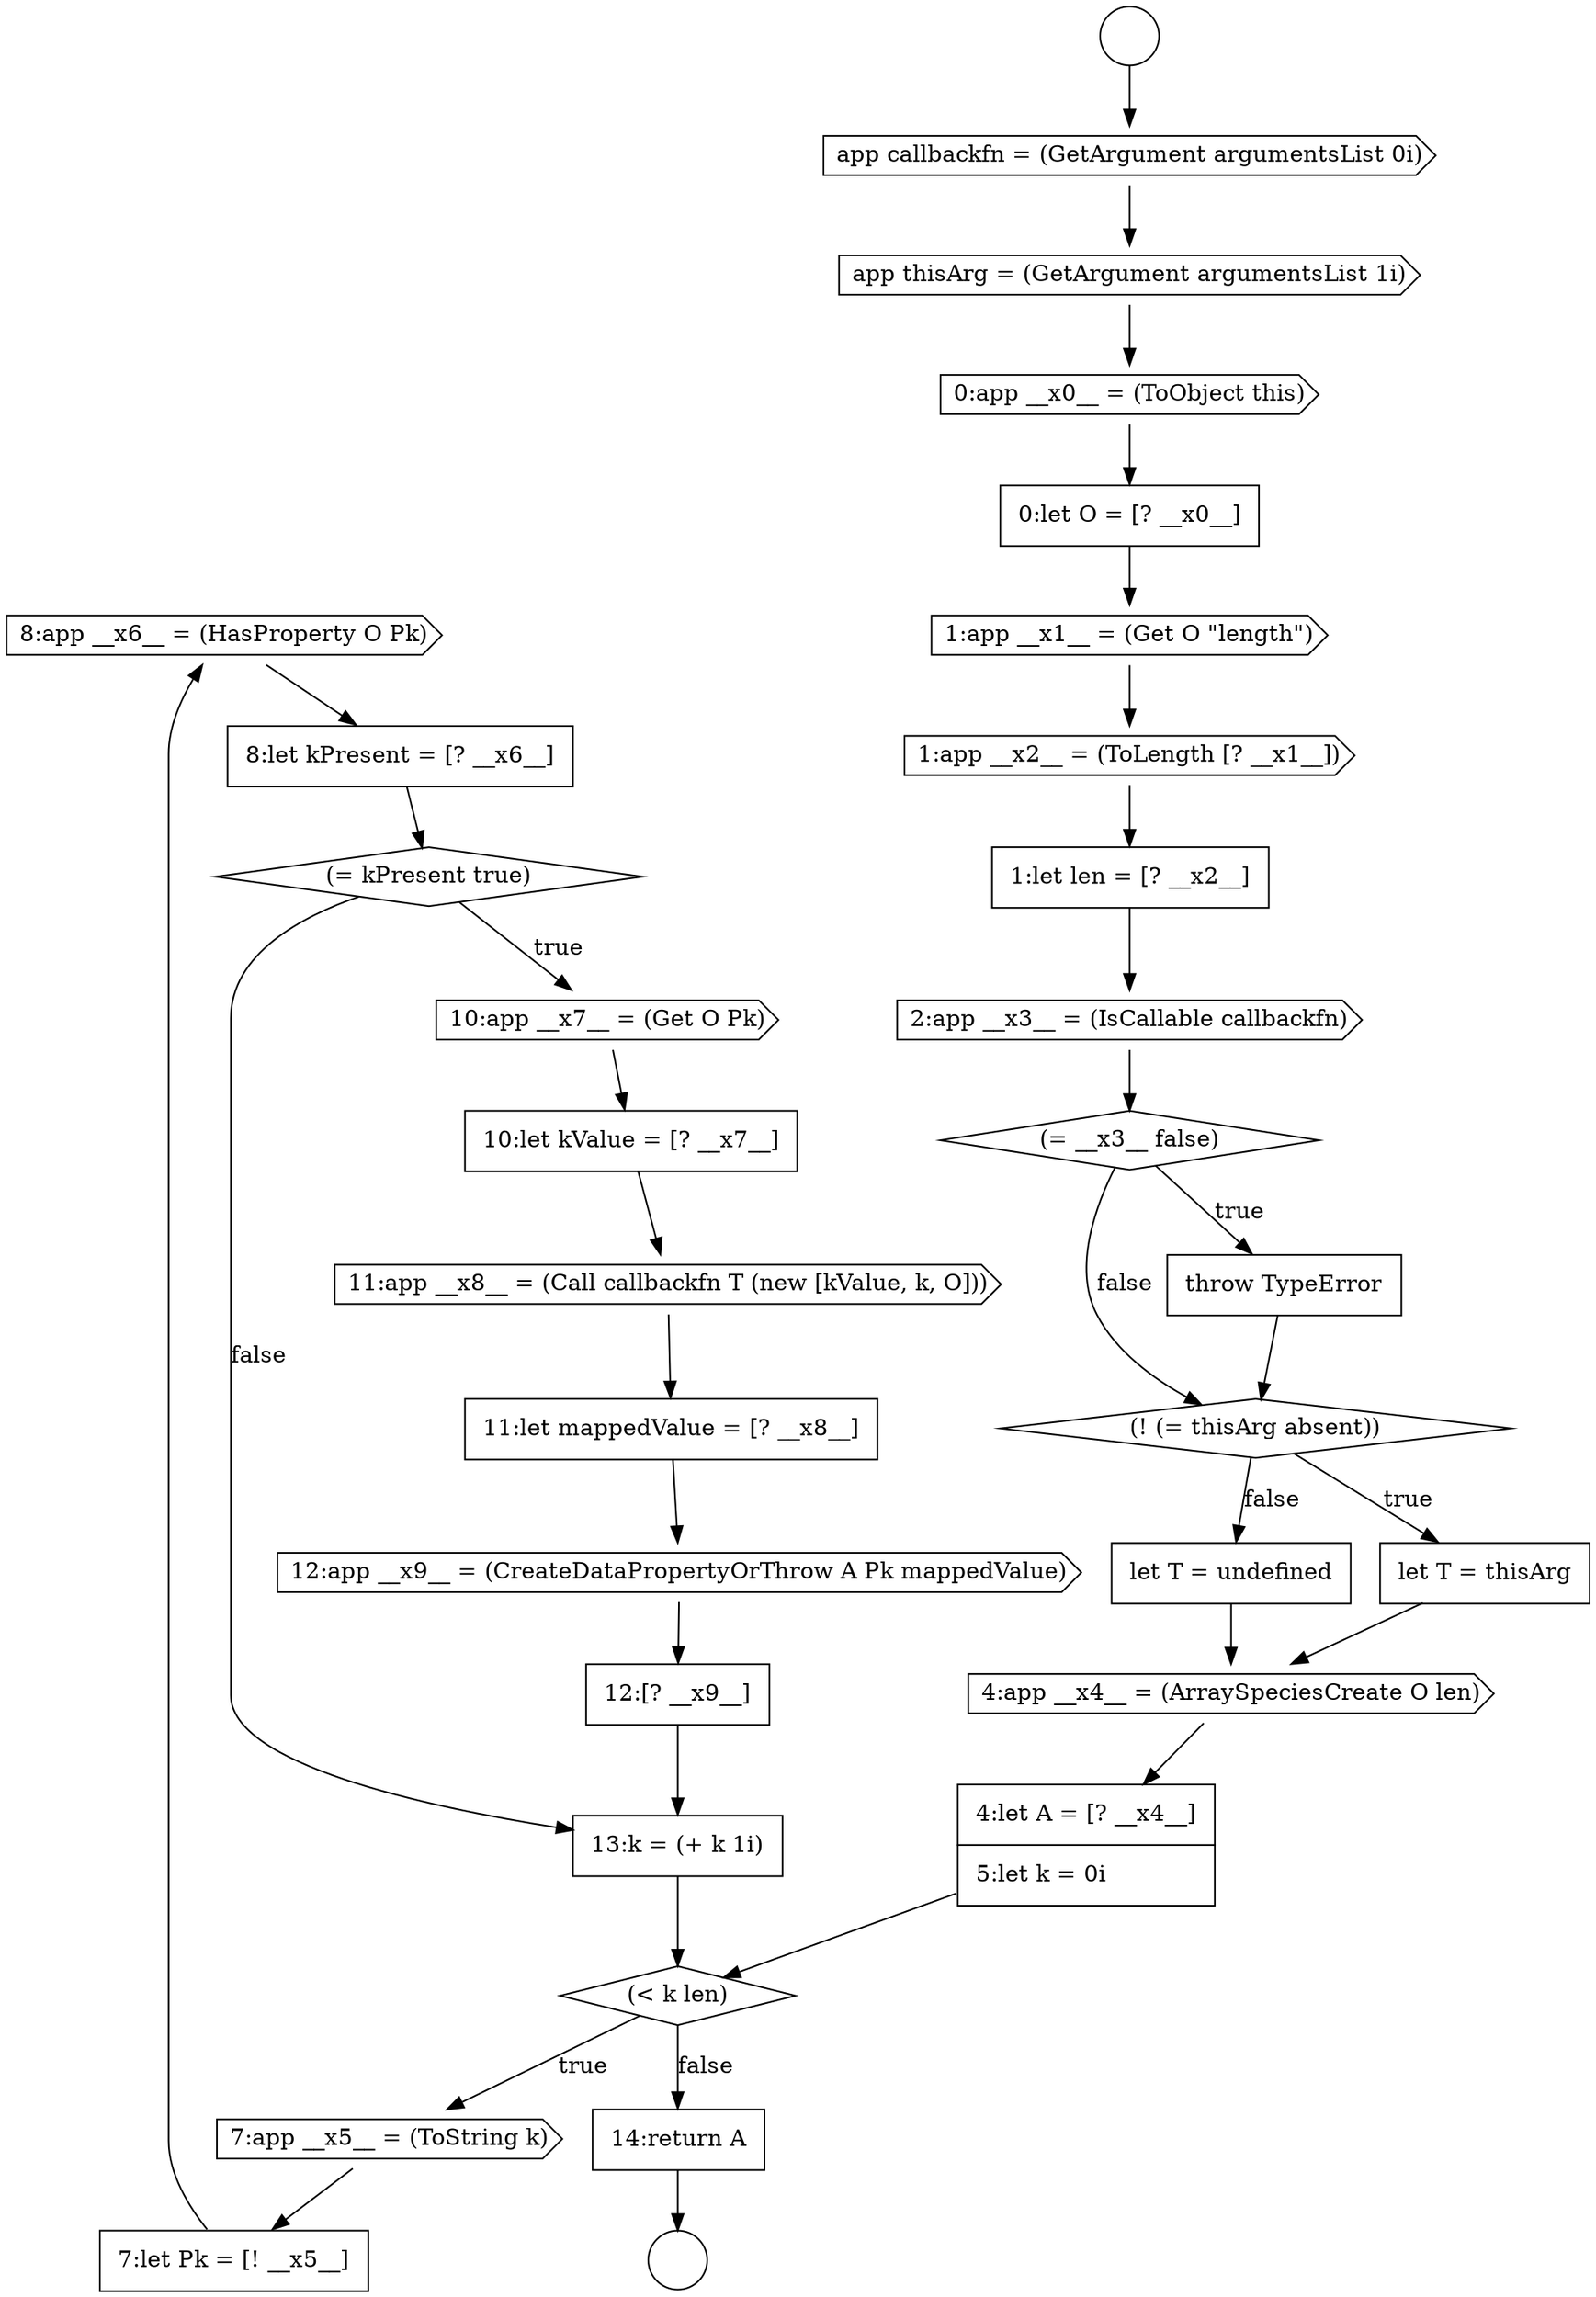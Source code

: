 digraph {
  node14463 [shape=cds, label=<<font color="black">8:app __x6__ = (HasProperty O Pk)</font>> color="black" fillcolor="white" style=filled]
  node14451 [shape=none, margin=0, label=<<font color="black">
    <table border="0" cellborder="1" cellspacing="0" cellpadding="10">
      <tr><td align="left">1:let len = [? __x2__]</td></tr>
    </table>
  </font>> color="black" fillcolor="white" style=filled]
  node14455 [shape=diamond, label=<<font color="black">(! (= thisArg absent))</font>> color="black" fillcolor="white" style=filled]
  node14465 [shape=diamond, label=<<font color="black">(= kPresent true)</font>> color="black" fillcolor="white" style=filled]
  node14452 [shape=cds, label=<<font color="black">2:app __x3__ = (IsCallable callbackfn)</font>> color="black" fillcolor="white" style=filled]
  node14460 [shape=diamond, label=<<font color="black">(&lt; k len)</font>> color="black" fillcolor="white" style=filled]
  node14469 [shape=none, margin=0, label=<<font color="black">
    <table border="0" cellborder="1" cellspacing="0" cellpadding="10">
      <tr><td align="left">11:let mappedValue = [? __x8__]</td></tr>
    </table>
  </font>> color="black" fillcolor="white" style=filled]
  node14461 [shape=cds, label=<<font color="black">7:app __x5__ = (ToString k)</font>> color="black" fillcolor="white" style=filled]
  node14471 [shape=none, margin=0, label=<<font color="black">
    <table border="0" cellborder="1" cellspacing="0" cellpadding="10">
      <tr><td align="left">12:[? __x9__]</td></tr>
    </table>
  </font>> color="black" fillcolor="white" style=filled]
  node14458 [shape=cds, label=<<font color="black">4:app __x4__ = (ArraySpeciesCreate O len)</font>> color="black" fillcolor="white" style=filled]
  node14453 [shape=diamond, label=<<font color="black">(= __x3__ false)</font>> color="black" fillcolor="white" style=filled]
  node14459 [shape=none, margin=0, label=<<font color="black">
    <table border="0" cellborder="1" cellspacing="0" cellpadding="10">
      <tr><td align="left">4:let A = [? __x4__]</td></tr>
      <tr><td align="left">5:let k = 0i</td></tr>
    </table>
  </font>> color="black" fillcolor="white" style=filled]
  node14467 [shape=none, margin=0, label=<<font color="black">
    <table border="0" cellborder="1" cellspacing="0" cellpadding="10">
      <tr><td align="left">10:let kValue = [? __x7__]</td></tr>
    </table>
  </font>> color="black" fillcolor="white" style=filled]
  node14457 [shape=none, margin=0, label=<<font color="black">
    <table border="0" cellborder="1" cellspacing="0" cellpadding="10">
      <tr><td align="left">let T = undefined</td></tr>
    </table>
  </font>> color="black" fillcolor="white" style=filled]
  node14472 [shape=none, margin=0, label=<<font color="black">
    <table border="0" cellborder="1" cellspacing="0" cellpadding="10">
      <tr><td align="left">13:k = (+ k 1i)</td></tr>
    </table>
  </font>> color="black" fillcolor="white" style=filled]
  node14454 [shape=none, margin=0, label=<<font color="black">
    <table border="0" cellborder="1" cellspacing="0" cellpadding="10">
      <tr><td align="left">throw TypeError</td></tr>
    </table>
  </font>> color="black" fillcolor="white" style=filled]
  node14468 [shape=cds, label=<<font color="black">11:app __x8__ = (Call callbackfn T (new [kValue, k, O]))</font>> color="black" fillcolor="white" style=filled]
  node14446 [shape=cds, label=<<font color="black">app thisArg = (GetArgument argumentsList 1i)</font>> color="black" fillcolor="white" style=filled]
  node14462 [shape=none, margin=0, label=<<font color="black">
    <table border="0" cellborder="1" cellspacing="0" cellpadding="10">
      <tr><td align="left">7:let Pk = [! __x5__]</td></tr>
    </table>
  </font>> color="black" fillcolor="white" style=filled]
  node14445 [shape=cds, label=<<font color="black">app callbackfn = (GetArgument argumentsList 0i)</font>> color="black" fillcolor="white" style=filled]
  node14456 [shape=none, margin=0, label=<<font color="black">
    <table border="0" cellborder="1" cellspacing="0" cellpadding="10">
      <tr><td align="left">let T = thisArg</td></tr>
    </table>
  </font>> color="black" fillcolor="white" style=filled]
  node14473 [shape=none, margin=0, label=<<font color="black">
    <table border="0" cellborder="1" cellspacing="0" cellpadding="10">
      <tr><td align="left">14:return A</td></tr>
    </table>
  </font>> color="black" fillcolor="white" style=filled]
  node14466 [shape=cds, label=<<font color="black">10:app __x7__ = (Get O Pk)</font>> color="black" fillcolor="white" style=filled]
  node14448 [shape=none, margin=0, label=<<font color="black">
    <table border="0" cellborder="1" cellspacing="0" cellpadding="10">
      <tr><td align="left">0:let O = [? __x0__]</td></tr>
    </table>
  </font>> color="black" fillcolor="white" style=filled]
  node14470 [shape=cds, label=<<font color="black">12:app __x9__ = (CreateDataPropertyOrThrow A Pk mappedValue)</font>> color="black" fillcolor="white" style=filled]
  node14449 [shape=cds, label=<<font color="black">1:app __x1__ = (Get O &quot;length&quot;)</font>> color="black" fillcolor="white" style=filled]
  node14444 [shape=circle label=" " color="black" fillcolor="white" style=filled]
  node14464 [shape=none, margin=0, label=<<font color="black">
    <table border="0" cellborder="1" cellspacing="0" cellpadding="10">
      <tr><td align="left">8:let kPresent = [? __x6__]</td></tr>
    </table>
  </font>> color="black" fillcolor="white" style=filled]
  node14447 [shape=cds, label=<<font color="black">0:app __x0__ = (ToObject this)</font>> color="black" fillcolor="white" style=filled]
  node14443 [shape=circle label=" " color="black" fillcolor="white" style=filled]
  node14450 [shape=cds, label=<<font color="black">1:app __x2__ = (ToLength [? __x1__])</font>> color="black" fillcolor="white" style=filled]
  node14468 -> node14469 [ color="black"]
  node14473 -> node14444 [ color="black"]
  node14445 -> node14446 [ color="black"]
  node14464 -> node14465 [ color="black"]
  node14446 -> node14447 [ color="black"]
  node14466 -> node14467 [ color="black"]
  node14472 -> node14460 [ color="black"]
  node14470 -> node14471 [ color="black"]
  node14452 -> node14453 [ color="black"]
  node14453 -> node14454 [label=<<font color="black">true</font>> color="black"]
  node14453 -> node14455 [label=<<font color="black">false</font>> color="black"]
  node14460 -> node14461 [label=<<font color="black">true</font>> color="black"]
  node14460 -> node14473 [label=<<font color="black">false</font>> color="black"]
  node14471 -> node14472 [ color="black"]
  node14469 -> node14470 [ color="black"]
  node14451 -> node14452 [ color="black"]
  node14461 -> node14462 [ color="black"]
  node14457 -> node14458 [ color="black"]
  node14447 -> node14448 [ color="black"]
  node14463 -> node14464 [ color="black"]
  node14456 -> node14458 [ color="black"]
  node14458 -> node14459 [ color="black"]
  node14443 -> node14445 [ color="black"]
  node14462 -> node14463 [ color="black"]
  node14449 -> node14450 [ color="black"]
  node14467 -> node14468 [ color="black"]
  node14459 -> node14460 [ color="black"]
  node14465 -> node14466 [label=<<font color="black">true</font>> color="black"]
  node14465 -> node14472 [label=<<font color="black">false</font>> color="black"]
  node14448 -> node14449 [ color="black"]
  node14450 -> node14451 [ color="black"]
  node14454 -> node14455 [ color="black"]
  node14455 -> node14456 [label=<<font color="black">true</font>> color="black"]
  node14455 -> node14457 [label=<<font color="black">false</font>> color="black"]
}
